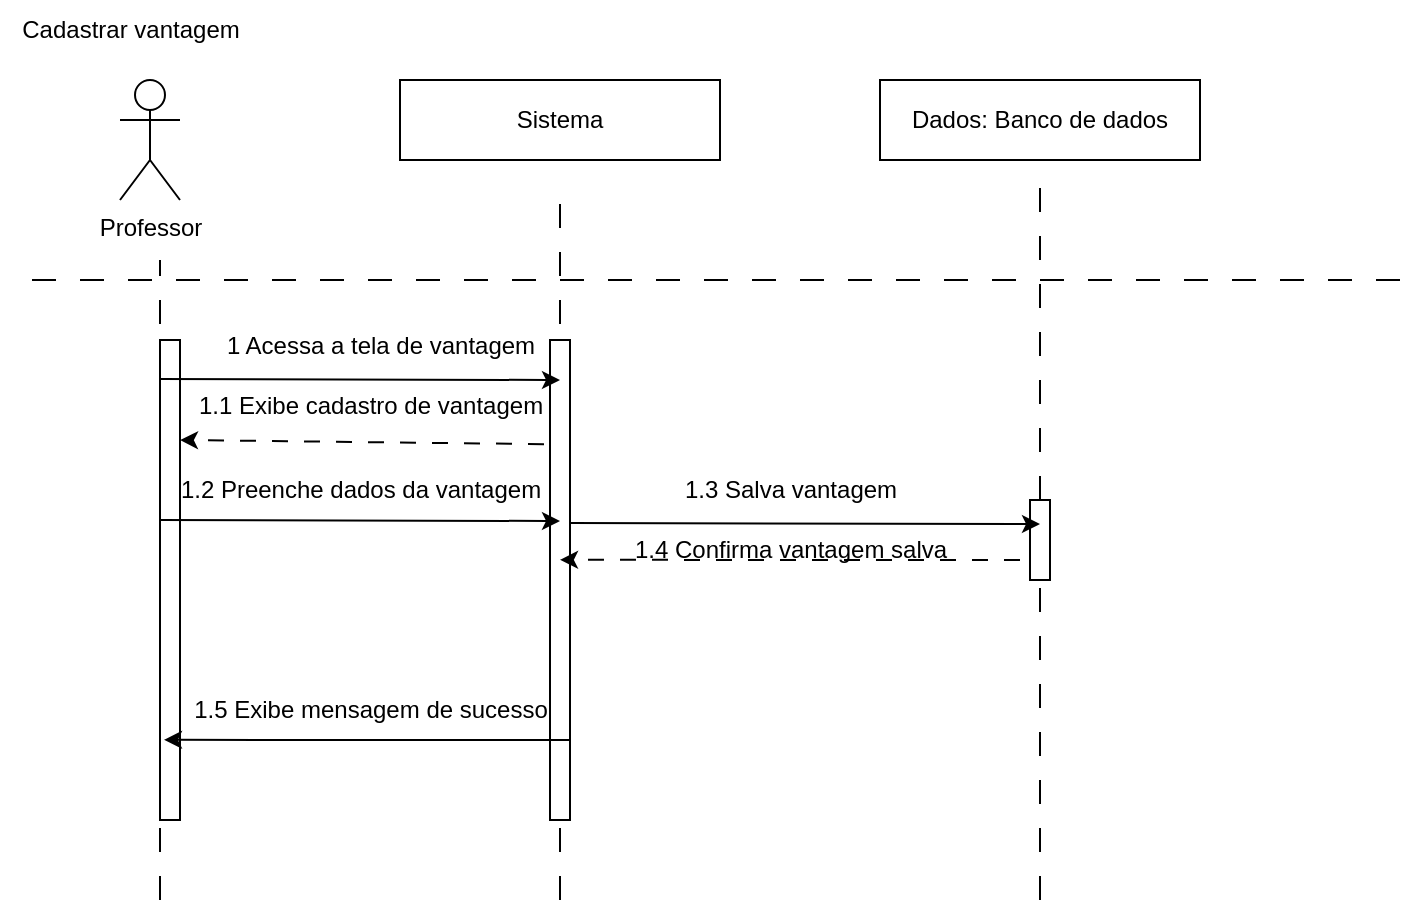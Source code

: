 <mxfile version="21.1.8" type="device">
  <diagram name="Página-1" id="fK7Xlyyx27jgx29i5lb5">
    <mxGraphModel dx="989" dy="510" grid="1" gridSize="10" guides="1" tooltips="1" connect="1" arrows="1" fold="1" page="1" pageScale="1" pageWidth="827" pageHeight="1169" math="0" shadow="0">
      <root>
        <mxCell id="0" />
        <mxCell id="1" parent="0" />
        <mxCell id="a_kYHKBIkpn5Jh05923P-1" value="Cadastrar vantagem" style="text;html=1;align=center;verticalAlign=middle;resizable=0;points=[];autosize=1;strokeColor=none;fillColor=none;" parent="1" vertex="1">
          <mxGeometry x="80" y="150" width="130" height="30" as="geometry" />
        </mxCell>
        <mxCell id="B7mdVPrAAc2sh3ZTnqPo-2" value="Professor" style="shape=umlActor;verticalLabelPosition=bottom;verticalAlign=top;html=1;outlineConnect=0;" vertex="1" parent="1">
          <mxGeometry x="140" y="190" width="30" height="60" as="geometry" />
        </mxCell>
        <mxCell id="B7mdVPrAAc2sh3ZTnqPo-3" value="Sistema" style="rounded=0;whiteSpace=wrap;html=1;" vertex="1" parent="1">
          <mxGeometry x="280" y="190" width="160" height="40" as="geometry" />
        </mxCell>
        <mxCell id="B7mdVPrAAc2sh3ZTnqPo-4" value="Dados: Banco de dados" style="rounded=0;whiteSpace=wrap;html=1;" vertex="1" parent="1">
          <mxGeometry x="520" y="190" width="160" height="40" as="geometry" />
        </mxCell>
        <mxCell id="B7mdVPrAAc2sh3ZTnqPo-13" value="" style="endArrow=none;dashed=1;html=1;rounded=0;dashPattern=12 12;" edge="1" parent="1">
          <mxGeometry width="50" height="50" relative="1" as="geometry">
            <mxPoint x="360" y="600" as="sourcePoint" />
            <mxPoint x="360" y="240" as="targetPoint" />
          </mxGeometry>
        </mxCell>
        <mxCell id="B7mdVPrAAc2sh3ZTnqPo-14" value="" style="endArrow=none;dashed=1;html=1;rounded=0;dashPattern=12 12;" edge="1" parent="1" source="B7mdVPrAAc2sh3ZTnqPo-27">
          <mxGeometry width="50" height="50" relative="1" as="geometry">
            <mxPoint x="600" y="840" as="sourcePoint" />
            <mxPoint x="600" y="240" as="targetPoint" />
          </mxGeometry>
        </mxCell>
        <mxCell id="B7mdVPrAAc2sh3ZTnqPo-15" value="" style="endArrow=none;dashed=1;html=1;rounded=0;dashPattern=12 12;" edge="1" parent="1">
          <mxGeometry width="50" height="50" relative="1" as="geometry">
            <mxPoint x="160" y="600" as="sourcePoint" />
            <mxPoint x="160" y="280" as="targetPoint" />
          </mxGeometry>
        </mxCell>
        <mxCell id="B7mdVPrAAc2sh3ZTnqPo-21" value="" style="endArrow=classic;html=1;rounded=0;dashed=1;dashPattern=8 8;exitX=-0.3;exitY=0.217;exitDx=0;exitDy=0;exitPerimeter=0;" edge="1" parent="1" source="B7mdVPrAAc2sh3ZTnqPo-25">
          <mxGeometry width="50" height="50" relative="1" as="geometry">
            <mxPoint x="400" y="370" as="sourcePoint" />
            <mxPoint x="170" y="370" as="targetPoint" />
          </mxGeometry>
        </mxCell>
        <mxCell id="B7mdVPrAAc2sh3ZTnqPo-25" value="" style="rounded=0;whiteSpace=wrap;html=1;" vertex="1" parent="1">
          <mxGeometry x="355" y="320" width="10" height="240" as="geometry" />
        </mxCell>
        <mxCell id="B7mdVPrAAc2sh3ZTnqPo-28" value="" style="endArrow=none;dashed=1;html=1;rounded=0;dashPattern=12 12;" edge="1" parent="1" target="B7mdVPrAAc2sh3ZTnqPo-27">
          <mxGeometry width="50" height="50" relative="1" as="geometry">
            <mxPoint x="600" y="600" as="sourcePoint" />
            <mxPoint x="600" y="280" as="targetPoint" />
          </mxGeometry>
        </mxCell>
        <mxCell id="B7mdVPrAAc2sh3ZTnqPo-27" value="" style="rounded=0;whiteSpace=wrap;html=1;" vertex="1" parent="1">
          <mxGeometry x="595" y="400" width="10" height="40" as="geometry" />
        </mxCell>
        <mxCell id="B7mdVPrAAc2sh3ZTnqPo-34" value="" style="rounded=0;whiteSpace=wrap;html=1;" vertex="1" parent="1">
          <mxGeometry x="160" y="320" width="10" height="240" as="geometry" />
        </mxCell>
        <mxCell id="B7mdVPrAAc2sh3ZTnqPo-37" value="" style="endArrow=classic;html=1;rounded=0;" edge="1" parent="1">
          <mxGeometry width="50" height="50" relative="1" as="geometry">
            <mxPoint x="160" y="339.5" as="sourcePoint" />
            <mxPoint x="360" y="340" as="targetPoint" />
          </mxGeometry>
        </mxCell>
        <mxCell id="B7mdVPrAAc2sh3ZTnqPo-39" value="1 Acessa a tela de vantagem" style="text;html=1;align=center;verticalAlign=middle;resizable=0;points=[];autosize=1;strokeColor=none;fillColor=none;" vertex="1" parent="1">
          <mxGeometry x="180" y="308" width="180" height="30" as="geometry" />
        </mxCell>
        <mxCell id="B7mdVPrAAc2sh3ZTnqPo-42" value="1.1 Exibe cadastro de vantagem" style="text;html=1;align=center;verticalAlign=middle;resizable=0;points=[];autosize=1;strokeColor=none;fillColor=none;" vertex="1" parent="1">
          <mxGeometry x="165" y="338" width="200" height="30" as="geometry" />
        </mxCell>
        <mxCell id="B7mdVPrAAc2sh3ZTnqPo-43" value="" style="endArrow=classic;html=1;rounded=0;" edge="1" parent="1">
          <mxGeometry width="50" height="50" relative="1" as="geometry">
            <mxPoint x="160" y="410" as="sourcePoint" />
            <mxPoint x="360" y="410.5" as="targetPoint" />
          </mxGeometry>
        </mxCell>
        <mxCell id="B7mdVPrAAc2sh3ZTnqPo-44" value="1.2 Preenche dados da vantagem" style="text;html=1;align=center;verticalAlign=middle;resizable=0;points=[];autosize=1;strokeColor=none;fillColor=none;" vertex="1" parent="1">
          <mxGeometry x="160" y="380" width="200" height="30" as="geometry" />
        </mxCell>
        <mxCell id="B7mdVPrAAc2sh3ZTnqPo-46" value="" style="endArrow=classic;html=1;rounded=0;" edge="1" parent="1">
          <mxGeometry width="50" height="50" relative="1" as="geometry">
            <mxPoint x="365" y="411.5" as="sourcePoint" />
            <mxPoint x="600" y="412" as="targetPoint" />
          </mxGeometry>
        </mxCell>
        <mxCell id="B7mdVPrAAc2sh3ZTnqPo-47" value="1.3 Salva vantagem" style="text;html=1;align=center;verticalAlign=middle;resizable=0;points=[];autosize=1;strokeColor=none;fillColor=none;" vertex="1" parent="1">
          <mxGeometry x="410" y="380" width="130" height="30" as="geometry" />
        </mxCell>
        <mxCell id="B7mdVPrAAc2sh3ZTnqPo-48" value="" style="endArrow=classic;html=1;rounded=0;dashed=1;dashPattern=8 8;entryX=0.5;entryY=0.458;entryDx=0;entryDy=0;entryPerimeter=0;" edge="1" parent="1" target="B7mdVPrAAc2sh3ZTnqPo-25">
          <mxGeometry width="50" height="50" relative="1" as="geometry">
            <mxPoint x="590" y="430" as="sourcePoint" />
            <mxPoint x="370" y="430" as="targetPoint" />
          </mxGeometry>
        </mxCell>
        <mxCell id="B7mdVPrAAc2sh3ZTnqPo-49" value="1.4 Confirma vantagem salva" style="text;html=1;align=center;verticalAlign=middle;resizable=0;points=[];autosize=1;strokeColor=none;fillColor=none;" vertex="1" parent="1">
          <mxGeometry x="385" y="410" width="180" height="30" as="geometry" />
        </mxCell>
        <mxCell id="B7mdVPrAAc2sh3ZTnqPo-30" value="" style="endArrow=classic;html=1;rounded=0;entryX=0.2;entryY=0.833;entryDx=0;entryDy=0;entryPerimeter=0;" edge="1" parent="1" target="B7mdVPrAAc2sh3ZTnqPo-34">
          <mxGeometry width="50" height="50" relative="1" as="geometry">
            <mxPoint x="365" y="520" as="sourcePoint" />
            <mxPoint x="599" y="521" as="targetPoint" />
          </mxGeometry>
        </mxCell>
        <mxCell id="B7mdVPrAAc2sh3ZTnqPo-50" value="1.5 Exibe mensagem de sucesso" style="text;html=1;align=center;verticalAlign=middle;resizable=0;points=[];autosize=1;strokeColor=none;fillColor=none;" vertex="1" parent="1">
          <mxGeometry x="165" y="490" width="200" height="30" as="geometry" />
        </mxCell>
        <mxCell id="B7mdVPrAAc2sh3ZTnqPo-51" value="" style="endArrow=none;dashed=1;html=1;rounded=0;dashPattern=12 12;" edge="1" parent="1">
          <mxGeometry width="50" height="50" relative="1" as="geometry">
            <mxPoint x="780" y="290" as="sourcePoint" />
            <mxPoint x="90" y="290" as="targetPoint" />
          </mxGeometry>
        </mxCell>
      </root>
    </mxGraphModel>
  </diagram>
</mxfile>
